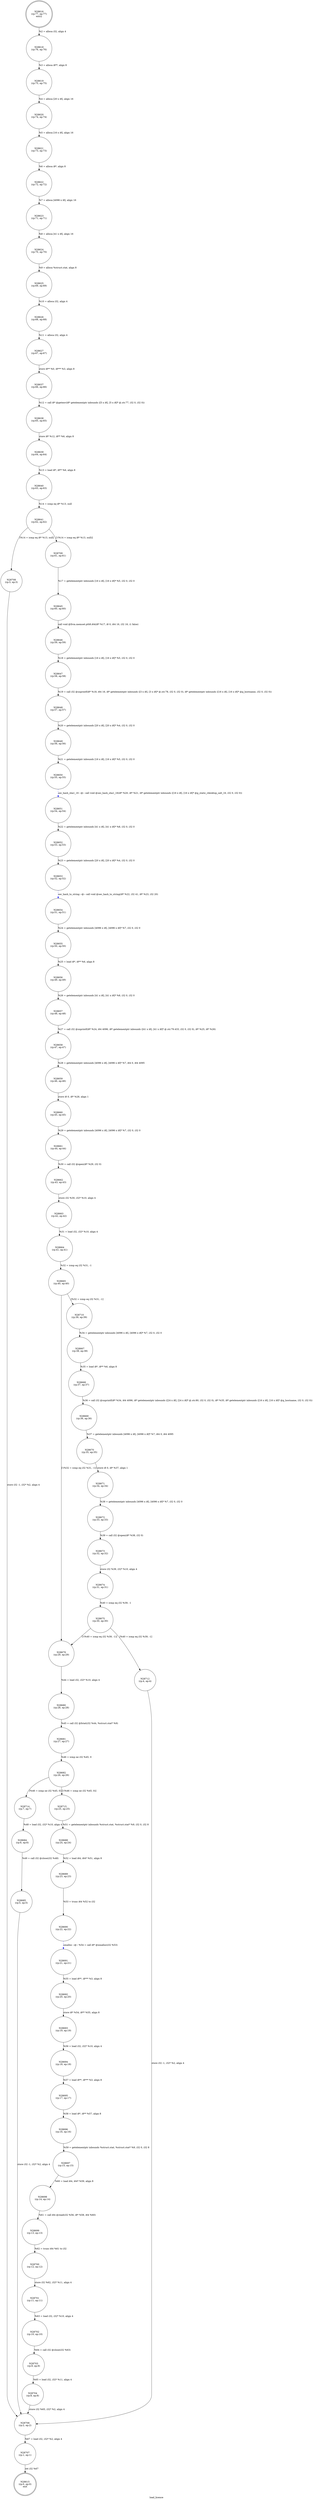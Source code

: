 digraph load_licence {
label="load_licence"
28615 [label="N28615\n(rp:0, ep:0)\nexit", shape="doublecircle"]
28616 [label="N28616\n(rp:77, ep:77)\nentry", shape="doublecircle"]
28616 -> 28618 [label="%2 = alloca i32, align 4"]
28618 [label="N28618\n(rp:76, ep:76)", shape="circle"]
28618 -> 28619 [label="%3 = alloca i8**, align 8"]
28619 [label="N28619\n(rp:75, ep:75)", shape="circle"]
28619 -> 28620 [label="%4 = alloca [20 x i8], align 16"]
28620 [label="N28620\n(rp:74, ep:74)", shape="circle"]
28620 -> 28621 [label="%5 = alloca [16 x i8], align 16"]
28621 [label="N28621\n(rp:73, ep:73)", shape="circle"]
28621 -> 28622 [label="%6 = alloca i8*, align 8"]
28622 [label="N28622\n(rp:72, ep:72)", shape="circle"]
28622 -> 28623 [label="%7 = alloca [4096 x i8], align 16"]
28623 [label="N28623\n(rp:71, ep:71)", shape="circle"]
28623 -> 28624 [label="%8 = alloca [41 x i8], align 16"]
28624 [label="N28624\n(rp:70, ep:70)", shape="circle"]
28624 -> 28625 [label="%9 = alloca %struct.stat, align 8"]
28625 [label="N28625\n(rp:69, ep:69)", shape="circle"]
28625 -> 28626 [label="%10 = alloca i32, align 4"]
28626 [label="N28626\n(rp:68, ep:68)", shape="circle"]
28626 -> 28627 [label="%11 = alloca i32, align 4"]
28627 [label="N28627\n(rp:67, ep:67)", shape="circle"]
28627 -> 28637 [label="store i8** %0, i8*** %3, align 8"]
28637 [label="N28637\n(rp:66, ep:66)", shape="circle"]
28637 -> 28638 [label="%12 = call i8* @getenv(i8* getelementptr inbounds ([5 x i8], [5 x i8]* @.str.77, i32 0, i32 0))"]
28638 [label="N28638\n(rp:65, ep:65)", shape="circle"]
28638 -> 28639 [label="store i8* %12, i8** %6, align 8"]
28639 [label="N28639\n(rp:64, ep:64)", shape="circle"]
28639 -> 28640 [label="%13 = load i8*, i8** %6, align 8"]
28640 [label="N28640\n(rp:63, ep:63)", shape="circle"]
28640 -> 28641 [label="%14 = icmp eq i8* %13, null"]
28641 [label="N28641\n(rp:62, ep:62)", shape="circle"]
28641 -> 28708 [label="[%14 = icmp eq i8* %13, null]"]
28641 -> 28709 [label="[!(%14 = icmp eq i8* %13, null)]"]
28645 [label="N28645\n(rp:60, ep:60)", shape="circle"]
28645 -> 28646 [label="call void @llvm.memset.p0i8.i64(i8* %17, i8 0, i64 16, i32 16, i1 false)"]
28646 [label="N28646\n(rp:59, ep:59)", shape="circle"]
28646 -> 28647 [label="%18 = getelementptr inbounds [16 x i8], [16 x i8]* %5, i32 0, i32 0"]
28647 [label="N28647\n(rp:58, ep:58)", shape="circle"]
28647 -> 28648 [label="%19 = call i32 @snprintf(i8* %18, i64 16, i8* getelementptr inbounds ([3 x i8], [3 x i8]* @.str.78, i32 0, i32 0), i8* getelementptr inbounds ([16 x i8], [16 x i8]* @g_hostname, i32 0, i32 0))"]
28648 [label="N28648\n(rp:57, ep:57)", shape="circle"]
28648 -> 28649 [label="%20 = getelementptr inbounds [20 x i8], [20 x i8]* %4, i32 0, i32 0"]
28649 [label="N28649\n(rp:56, ep:56)", shape="circle"]
28649 -> 28650 [label="%21 = getelementptr inbounds [16 x i8], [16 x i8]* %5, i32 0, i32 0"]
28650 [label="N28650\n(rp:55, ep:55)", shape="circle"]
28650 -> 28651 [label="sec_hash_sha1_16 --@-- call void @sec_hash_sha1_16(i8* %20, i8* %21, i8* getelementptr inbounds ([16 x i8], [16 x i8]* @g_static_rdesktop_salt_16, i32 0, i32 0))", style="dashed", color="blue"]
28651 [label="N28651\n(rp:54, ep:54)", shape="circle"]
28651 -> 28652 [label="%22 = getelementptr inbounds [41 x i8], [41 x i8]* %8, i32 0, i32 0"]
28652 [label="N28652\n(rp:53, ep:53)", shape="circle"]
28652 -> 28653 [label="%23 = getelementptr inbounds [20 x i8], [20 x i8]* %4, i32 0, i32 0"]
28653 [label="N28653\n(rp:52, ep:52)", shape="circle"]
28653 -> 28654 [label="sec_hash_to_string --@-- call void @sec_hash_to_string(i8* %22, i32 41, i8* %23, i32 20)", style="dashed", color="blue"]
28654 [label="N28654\n(rp:51, ep:51)", shape="circle"]
28654 -> 28655 [label="%24 = getelementptr inbounds [4096 x i8], [4096 x i8]* %7, i32 0, i32 0"]
28655 [label="N28655\n(rp:50, ep:50)", shape="circle"]
28655 -> 28656 [label="%25 = load i8*, i8** %6, align 8"]
28656 [label="N28656\n(rp:49, ep:49)", shape="circle"]
28656 -> 28657 [label="%26 = getelementptr inbounds [41 x i8], [41 x i8]* %8, i32 0, i32 0"]
28657 [label="N28657\n(rp:48, ep:48)", shape="circle"]
28657 -> 28658 [label="%27 = call i32 @snprintf(i8* %24, i64 4096, i8* getelementptr inbounds ([41 x i8], [41 x i8]* @.str.79.433, i32 0, i32 0), i8* %25, i8* %26)"]
28658 [label="N28658\n(rp:47, ep:47)", shape="circle"]
28658 -> 28659 [label="%28 = getelementptr inbounds [4096 x i8], [4096 x i8]* %7, i64 0, i64 4095"]
28659 [label="N28659\n(rp:46, ep:46)", shape="circle"]
28659 -> 28660 [label="store i8 0, i8* %28, align 1"]
28660 [label="N28660\n(rp:45, ep:45)", shape="circle"]
28660 -> 28661 [label="%29 = getelementptr inbounds [4096 x i8], [4096 x i8]* %7, i32 0, i32 0"]
28661 [label="N28661\n(rp:44, ep:44)", shape="circle"]
28661 -> 28662 [label="%30 = call i32 @open(i8* %29, i32 0)"]
28662 [label="N28662\n(rp:43, ep:43)", shape="circle"]
28662 -> 28663 [label="store i32 %30, i32* %10, align 4"]
28663 [label="N28663\n(rp:42, ep:42)", shape="circle"]
28663 -> 28664 [label="%31 = load i32, i32* %10, align 4"]
28664 [label="N28664\n(rp:41, ep:41)", shape="circle"]
28664 -> 28665 [label="%32 = icmp eq i32 %31, -1"]
28665 [label="N28665\n(rp:40, ep:40)", shape="circle"]
28665 -> 28710 [label="[%32 = icmp eq i32 %31, -1]"]
28665 -> 28679 [label="[!(%32 = icmp eq i32 %31, -1)]"]
28667 [label="N28667\n(rp:38, ep:38)", shape="circle"]
28667 -> 28668 [label="%35 = load i8*, i8** %6, align 8"]
28668 [label="N28668\n(rp:37, ep:37)", shape="circle"]
28668 -> 28669 [label="%36 = call i32 @snprintf(i8* %34, i64 4096, i8* getelementptr inbounds ([24 x i8], [24 x i8]* @.str.80, i32 0, i32 0), i8* %35, i8* getelementptr inbounds ([16 x i8], [16 x i8]* @g_hostname, i32 0, i32 0))"]
28669 [label="N28669\n(rp:36, ep:36)", shape="circle"]
28669 -> 28670 [label="%37 = getelementptr inbounds [4096 x i8], [4096 x i8]* %7, i64 0, i64 4095"]
28670 [label="N28670\n(rp:35, ep:35)", shape="circle"]
28670 -> 28671 [label="store i8 0, i8* %37, align 1"]
28671 [label="N28671\n(rp:34, ep:34)", shape="circle"]
28671 -> 28672 [label="%38 = getelementptr inbounds [4096 x i8], [4096 x i8]* %7, i32 0, i32 0"]
28672 [label="N28672\n(rp:33, ep:33)", shape="circle"]
28672 -> 28673 [label="%39 = call i32 @open(i8* %38, i32 0)"]
28673 [label="N28673\n(rp:32, ep:32)", shape="circle"]
28673 -> 28674 [label="store i32 %39, i32* %10, align 4"]
28674 [label="N28674\n(rp:31, ep:31)", shape="circle"]
28674 -> 28675 [label="%40 = icmp eq i32 %39, -1"]
28675 [label="N28675\n(rp:30, ep:30)", shape="circle"]
28675 -> 28712 [label="[%40 = icmp eq i32 %39, -1]"]
28675 -> 28679 [label="[!(%40 = icmp eq i32 %39, -1)]"]
28679 [label="N28679\n(rp:29, ep:29)", shape="circle"]
28679 -> 28680 [label="%44 = load i32, i32* %10, align 4"]
28680 [label="N28680\n(rp:28, ep:28)", shape="circle"]
28680 -> 28681 [label="%45 = call i32 @fstat(i32 %44, %struct.stat* %9)"]
28681 [label="N28681\n(rp:27, ep:27)", shape="circle"]
28681 -> 28682 [label="%46 = icmp ne i32 %45, 0"]
28682 [label="N28682\n(rp:26, ep:26)", shape="circle"]
28682 -> 28714 [label="[%46 = icmp ne i32 %45, 0]"]
28682 -> 28715 [label="[!(%46 = icmp ne i32 %45, 0)]"]
28684 [label="N28684\n(rp:6, ep:6)", shape="circle"]
28684 -> 28685 [label="%49 = call i32 @close(i32 %48)"]
28685 [label="N28685\n(rp:5, ep:5)", shape="circle"]
28685 -> 28706 [label="store i32 -1, i32* %2, align 4"]
28688 [label="N28688\n(rp:24, ep:24)", shape="circle"]
28688 -> 28689 [label="%52 = load i64, i64* %51, align 8"]
28689 [label="N28689\n(rp:23, ep:23)", shape="circle"]
28689 -> 28690 [label="%53 = trunc i64 %52 to i32"]
28690 [label="N28690\n(rp:22, ep:22)", shape="circle"]
28690 -> 28691 [label="xmalloc --@-- %54 = call i8* @xmalloc(i32 %53)", style="dashed", color="blue"]
28691 [label="N28691\n(rp:21, ep:21)", shape="circle"]
28691 -> 28692 [label="%55 = load i8**, i8*** %3, align 8"]
28692 [label="N28692\n(rp:20, ep:20)", shape="circle"]
28692 -> 28693 [label="store i8* %54, i8** %55, align 8"]
28693 [label="N28693\n(rp:19, ep:19)", shape="circle"]
28693 -> 28694 [label="%56 = load i32, i32* %10, align 4"]
28694 [label="N28694\n(rp:18, ep:18)", shape="circle"]
28694 -> 28695 [label="%57 = load i8**, i8*** %3, align 8"]
28695 [label="N28695\n(rp:17, ep:17)", shape="circle"]
28695 -> 28696 [label="%58 = load i8*, i8** %57, align 8"]
28696 [label="N28696\n(rp:16, ep:16)", shape="circle"]
28696 -> 28697 [label="%59 = getelementptr inbounds %struct.stat, %struct.stat* %9, i32 0, i32 8"]
28697 [label="N28697\n(rp:15, ep:15)", shape="circle"]
28697 -> 28698 [label="%60 = load i64, i64* %59, align 8"]
28698 [label="N28698\n(rp:14, ep:14)", shape="circle"]
28698 -> 28699 [label="%61 = call i64 @read(i32 %56, i8* %58, i64 %60)"]
28699 [label="N28699\n(rp:13, ep:13)", shape="circle"]
28699 -> 28700 [label="%62 = trunc i64 %61 to i32"]
28700 [label="N28700\n(rp:12, ep:12)", shape="circle"]
28700 -> 28701 [label="store i32 %62, i32* %11, align 4"]
28701 [label="N28701\n(rp:11, ep:11)", shape="circle"]
28701 -> 28702 [label="%63 = load i32, i32* %10, align 4"]
28702 [label="N28702\n(rp:10, ep:10)", shape="circle"]
28702 -> 28703 [label="%64 = call i32 @close(i32 %63)"]
28703 [label="N28703\n(rp:9, ep:9)", shape="circle"]
28703 -> 28704 [label="%65 = load i32, i32* %11, align 4"]
28704 [label="N28704\n(rp:8, ep:8)", shape="circle"]
28704 -> 28706 [label="store i32 %65, i32* %2, align 4"]
28706 [label="N28706\n(rp:2, ep:2)", shape="circle"]
28706 -> 28707 [label="%67 = load i32, i32* %2, align 4"]
28707 [label="N28707\n(rp:1, ep:1)", shape="circle"]
28707 -> 28615 [label="ret i32 %67"]
28708 [label="N28708\n(rp:3, ep:3)", shape="circle"]
28708 -> 28706 [label="store i32 -1, i32* %2, align 4"]
28709 [label="N28709\n(rp:61, ep:61)", shape="circle"]
28709 -> 28645 [label="%17 = getelementptr inbounds [16 x i8], [16 x i8]* %5, i32 0, i32 0"]
28710 [label="N28710\n(rp:39, ep:39)", shape="circle"]
28710 -> 28667 [label="%34 = getelementptr inbounds [4096 x i8], [4096 x i8]* %7, i32 0, i32 0"]
28712 [label="N28712\n(rp:4, ep:4)", shape="circle"]
28712 -> 28706 [label="store i32 -1, i32* %2, align 4"]
28714 [label="N28714\n(rp:7, ep:7)", shape="circle"]
28714 -> 28684 [label="%48 = load i32, i32* %10, align 4"]
28715 [label="N28715\n(rp:25, ep:25)", shape="circle"]
28715 -> 28688 [label="%51 = getelementptr inbounds %struct.stat, %struct.stat* %9, i32 0, i32 8"]
}
